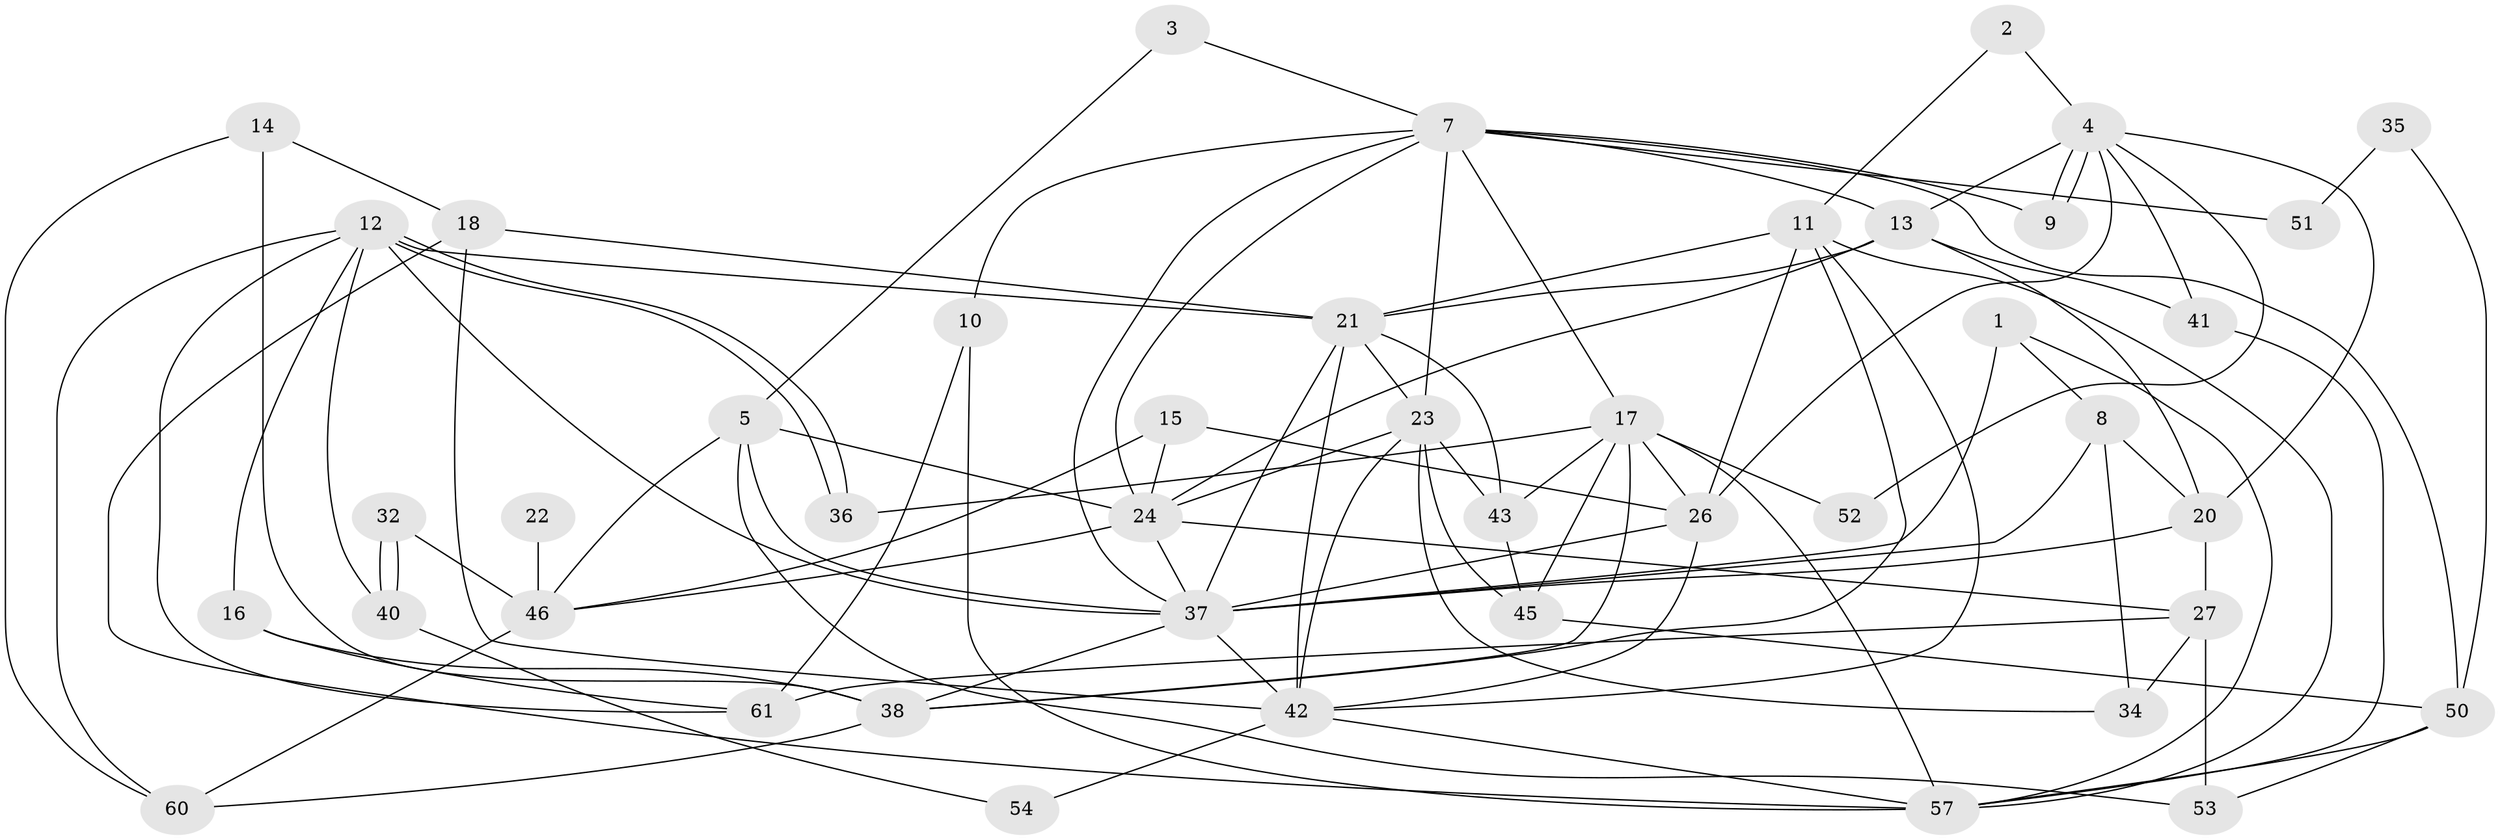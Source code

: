 // Generated by graph-tools (version 1.1) at 2025/52/02/27/25 19:52:07]
// undirected, 44 vertices, 104 edges
graph export_dot {
graph [start="1"]
  node [color=gray90,style=filled];
  1;
  2;
  3;
  4 [super="+6"];
  5;
  7 [super="+56"];
  8 [super="+49"];
  9;
  10 [super="+29"];
  11;
  12 [super="+39"];
  13 [super="+31"];
  14;
  15;
  16;
  17 [super="+44"];
  18 [super="+19"];
  20 [super="+64"];
  21 [super="+30"];
  22;
  23 [super="+47"];
  24 [super="+25"];
  26 [super="+33"];
  27 [super="+28"];
  32;
  34;
  35;
  36;
  37 [super="+65"];
  38 [super="+63"];
  40 [super="+67"];
  41;
  42 [super="+55"];
  43;
  45 [super="+58"];
  46 [super="+48"];
  50 [super="+62"];
  51;
  52;
  53;
  54;
  57 [super="+59"];
  60 [super="+66"];
  61;
  1 -- 8;
  1 -- 37;
  1 -- 57;
  2 -- 11;
  2 -- 4;
  3 -- 7;
  3 -- 5;
  4 -- 9;
  4 -- 9;
  4 -- 20;
  4 -- 26;
  4 -- 52;
  4 -- 13;
  4 -- 41;
  5 -- 24;
  5 -- 53;
  5 -- 37;
  5 -- 46;
  7 -- 37;
  7 -- 24;
  7 -- 9;
  7 -- 10 [weight=2];
  7 -- 13;
  7 -- 51 [weight=2];
  7 -- 50;
  7 -- 23;
  7 -- 17;
  8 -- 37;
  8 -- 34;
  8 -- 20;
  10 -- 61;
  10 -- 57;
  11 -- 26;
  11 -- 38;
  11 -- 42;
  11 -- 57;
  11 -- 21;
  12 -- 36 [weight=2];
  12 -- 36;
  12 -- 16;
  12 -- 61;
  12 -- 37;
  12 -- 60;
  12 -- 21;
  12 -- 40;
  13 -- 20;
  13 -- 21;
  13 -- 24;
  13 -- 41;
  14 -- 38;
  14 -- 60;
  14 -- 18;
  15 -- 26;
  15 -- 24;
  15 -- 46;
  16 -- 38;
  16 -- 61;
  17 -- 57;
  17 -- 45;
  17 -- 36;
  17 -- 43;
  17 -- 38 [weight=2];
  17 -- 52;
  17 -- 26;
  18 -- 42;
  18 -- 57;
  18 -- 21;
  20 -- 37;
  20 -- 27;
  21 -- 43;
  21 -- 42;
  21 -- 37;
  21 -- 23;
  22 -- 46 [weight=2];
  23 -- 43;
  23 -- 34;
  23 -- 24;
  23 -- 42;
  23 -- 45;
  24 -- 27;
  24 -- 37;
  24 -- 46;
  26 -- 37;
  26 -- 42;
  27 -- 53;
  27 -- 34;
  27 -- 61;
  32 -- 40;
  32 -- 40;
  32 -- 46;
  35 -- 51;
  35 -- 50;
  37 -- 38;
  37 -- 42;
  38 -- 60;
  40 -- 54;
  41 -- 57;
  42 -- 57;
  42 -- 54;
  43 -- 45;
  45 -- 50;
  46 -- 60;
  50 -- 57;
  50 -- 53;
}
